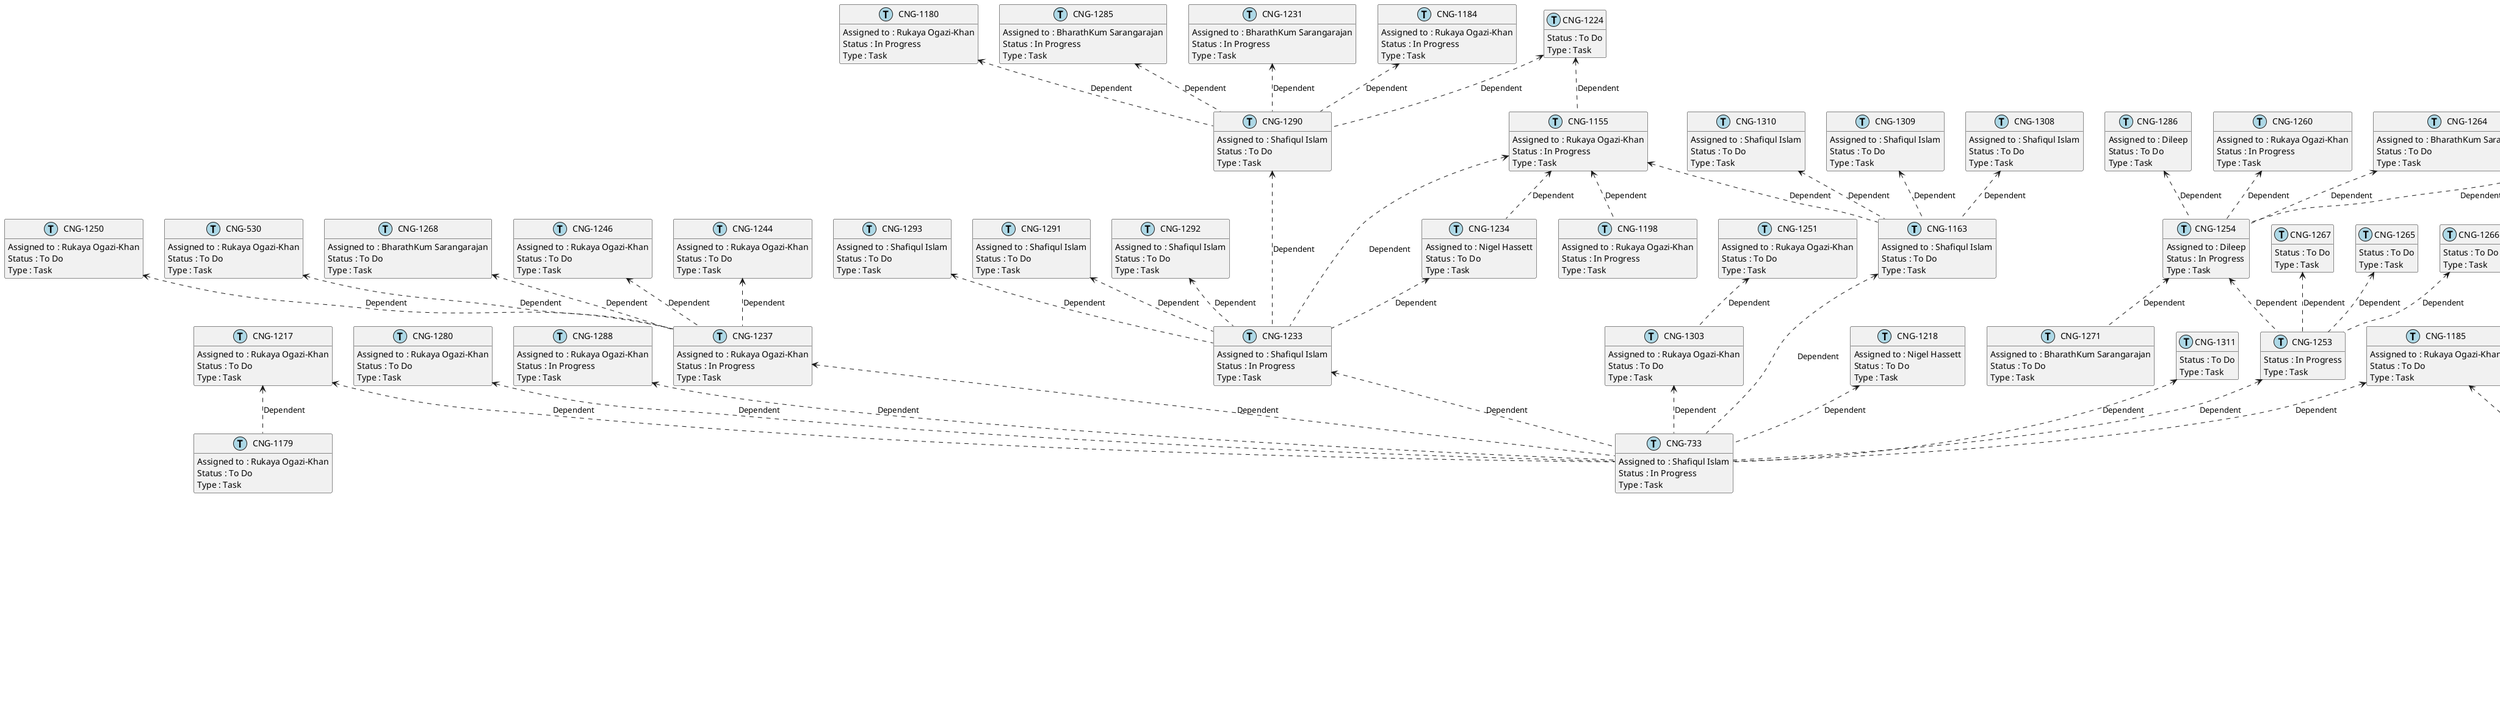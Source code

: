 @startuml
'https://plantuml.com/class-diagram

' GENERATE CLASS DIAGRAM ===========
' Generated at    : Thu Apr 18 10:28:35 CEST 2024

hide empty members

legend
Jira Ticket Status
----
(QA) : 11
(To Do) : 84
(Dev Review) : 7
(Build) : 1
(UAT) : 13
(In Progress) : 43
(In System Test) : 2
(Design Review) : 6
----
Jira Ticket Types
----
(Task) : 95
(Work Request) : 1
(Bug) : 2
(Sub-task) : 29
(Story) : 40
end legend


' Tickets =======
class "CNG-1163" << (T,lightblue) >> {
  Assigned to : Shafiqul Islam
  Status : To Do
  Type : Task
}

class "CNG-1285" << (T,lightblue) >> {
  Assigned to : BharathKum Sarangarajan
  Status : In Progress
  Type : Task
}

class "CNG-1280" << (T,lightblue) >> {
  Assigned to : Rukaya Ogazi-Khan
  Status : To Do
  Type : Task
}

class "CNG-50" << (S,lightgreen) >> {
  Assigned to : Sushant Khandelwal
  Status : In Progress
  Type : Story
}

class "CNG-55" << (S,lightgreen) >> {
  Assigned to : Shafiqul Islam
  Status : To Do
  Type : Story
}

class "CNG-815" << (S,lightblue) >> {
  Status : To Do
  Type : Sub-task
}

class "CNG-814" << (S,lightblue) >> {
  Status : In Progress
  Type : Sub-task
}

class "CNG-935" << (S,lightgreen) >> {
  Status : To Do
  Type : Story
}

class "CNG-57" << (S,lightgreen) >> {
  Assigned to : Sulafa Malik
  Status : UAT
  Type : Story
}

class "CNG-1327" << (T,lightblue) >> {
  Assigned to : Rukaya Ogazi-Khan
  Status : Dev Review
  Type : Task
}

class "CNG-530" << (T,lightblue) >> {
  Assigned to : Rukaya Ogazi-Khan
  Status : To Do
  Type : Task
}

class "CNG-376" << (S,lightgreen) >> {
  Assigned to : Stephy Aniyan
  Status : QA
  Type : Story
}

class "CNG-257" << (S,lightgreen) >> {
  Assigned to : Sulafa Malik
  Status : UAT
  Type : Story
}

class "CNG-1048" << (S,lightgreen) >> {
  Assigned to : Jon Funnell
  Status : To Do
  Type : Story
}

class "CNG-531" << (T,lightblue) >> {
  Assigned to : Anand Dixit
  Status : To Do
  Type : Task
}

class "CNG-377" << (S,lightgreen) >> {
  Assigned to : Abinaya Arumugasamy
  Status : Dev Review
  Type : Story
}

class "CNG-1049" << (S,lightgreen) >> {
  Assigned to : Anand Jajoo
  Status : To Do
  Type : Story
}

class "CNG-1288" << (T,lightblue) >> {
  Assigned to : Rukaya Ogazi-Khan
  Status : In Progress
  Type : Task
}

class "CNG-1046" << (S,lightgreen) >> {
  Status : To Do
  Type : Story
}

class "CNG-533" << (T,lightblue) >> {
  Assigned to : Anand Dixit
  Status : In Progress
  Type : Task
}

class "CNG-1047" << (S,lightgreen) >> {
  Status : To Do
  Type : Story
}

class "CNG-1044" << (S,lightblue) >> {
  Assigned to : Sushant Khandelwal
  Status : In Progress
  Type : Sub-task
}

class "CNG-1286" << (T,lightblue) >> {
  Assigned to : Dileep
  Status : To Do
  Type : Task
}

class "CNG-1045" << (S,lightgreen) >> {
  Status : To Do
  Type : Story
}

class "CNG-1293" << (T,lightblue) >> {
  Assigned to : Shafiqul Islam
  Status : To Do
  Type : Task
}

class "CNG-1173" << (S,lightblue) >> {
  Status : To Do
  Type : Sub-task
}

class "CNG-391" << (S,lightgreen) >> {
  Assigned to : Abinaya Arumugasamy
  Status : Design Review
  Type : Story
}

class "CNG-394" << (T,lightblue) >> {
  Assigned to : Merin Joseph
  Status : QA
  Type : Task
}

class "CNG-1291" << (T,lightblue) >> {
  Assigned to : Shafiqul Islam
  Status : To Do
  Type : Task
}

class "CNG-393" << (S,lightgreen) >> {
  Assigned to : Deepak Ingwale
  Status : In Progress
  Type : Story
}

class "CNG-1292" << (T,lightblue) >> {
  Assigned to : Shafiqul Islam
  Status : To Do
  Type : Task
}

class "CNG-1050" << (S,lightgreen) >> {
  Status : To Do
  Type : Story
}

class "CNG-670" << (S,lightblue) >> {
  Assigned to : Merin Joseph
  Status : To Do
  Type : Sub-task
}

class "CNG-395" << (T,lightblue) >> {
  Assigned to : Merin Joseph
  Status : QA
  Type : Task
}

class "CNG-1290" << (T,lightblue) >> {
  Assigned to : Shafiqul Islam
  Status : To Do
  Type : Task
}

class "CNG-824" << (T,lightblue) >> {
  Status : In Progress
  Type : Task
}

class "CNG-65" << (S,lightgreen) >> {
  Assigned to : Sulafa Malik
  Status : UAT
  Type : Story
}

class "CNG-944" << (W,lightblue) >> {
  Assigned to : Scott Nimmo
  Status : To Do
  Type : Work Request
}

class "CNG-66" << (S,lightgreen) >> {
  Assigned to : Sulafa Malik
  Status : UAT
  Type : Story
}

class "CNG-826" << (T,lightblue) >> {
  Assigned to : Merin Joseph
  Status : To Do
  Type : Task
}

class "CNG-67" << (S,lightgreen) >> {
  Assigned to : Jon Funnell
  Status : To Do
  Type : Story
}

class "CNG-68" << (S,lightgreen) >> {
  Assigned to : Anand Jajoo
  Status : To Do
  Type : Story
}

class "CNG-825" << (T,lightblue) >> {
  Status : To Do
  Type : Task
}

class "CNG-949" << (T,lightblue) >> {
  Status : To Do
  Type : Task
}

class "CNG-707" << (S,lightgreen) >> {
  Assigned to : Deepak Ingwale
  Status : To Do
  Type : Story
}

class "CNG-69" << (S,lightgreen) >> {
  Assigned to : Sulafa Malik
  Status : UAT
  Type : Story
}

class "CNG-1217" << (T,lightblue) >> {
  Assigned to : Rukaya Ogazi-Khan
  Status : To Do
  Type : Task
}

class "CNG-1218" << (T,lightblue) >> {
  Assigned to : Nigel Hassett
  Status : To Do
  Type : Task
}

class "CNG-708" << (B,red) >> {
  Assigned to : Amreen Fathima
  Status : In System Test
  Type : Bug
}

class "CNG-387" << (S,lightgreen) >> {
  Assigned to : Sulafa Malik
  Status : UAT
  Type : Story
}

class "CNG-785" << (T,lightblue) >> {
  Assigned to : BharathKum Sarangarajan
  Status : In Progress
  Type : Task
}

class "CNG-1179" << (T,lightblue) >> {
  Assigned to : Rukaya Ogazi-Khan
  Status : To Do
  Type : Task
}

class "CNG-786" << (T,lightblue) >> {
  Status : To Do
  Type : Task
}

class "CNG-940" << (S,lightblue) >> {
  Status : To Do
  Type : Sub-task
}

class "CNG-269" << (S,lightgreen) >> {
  Assigned to : Abdul Kader Nabil
  Status : Dev Review
  Type : Story
}

class "CNG-667" << (S,lightblue) >> {
  Status : In Progress
  Type : Sub-task
}

class "CNG-1260" << (T,lightblue) >> {
  Assigned to : Rukaya Ogazi-Khan
  Status : In Progress
  Type : Task
}

class "CNG-30" << (S,lightgreen) >> {
  Assigned to : Sulafa Malik
  Status : UAT
  Type : Story
}

class "CNG-999" << (T,lightblue) >> {
  Assigned to : Amreen Fathima
  Status : QA
  Type : Task
}

class "CNG-1309" << (T,lightblue) >> {
  Assigned to : Shafiqul Islam
  Status : To Do
  Type : Task
}

class "CNG-916" << (B,red) >> {
  Assigned to : Stephy Aniyan
  Status : In System Test
  Type : Bug
}

class "CNG-1308" << (T,lightblue) >> {
  Assigned to : Shafiqul Islam
  Status : To Do
  Type : Task
}

class "CNG-37" << (S,lightgreen) >> {
  Assigned to : Sulafa Malik
  Status : UAT
  Type : Story
}

class "CNG-1303" << (T,lightblue) >> {
  Assigned to : Rukaya Ogazi-Khan
  Status : To Do
  Type : Task
}

class "CNG-596" << (S,lightblue) >> {
  Assigned to : Anand Dixit
  Status : In Progress
  Type : Sub-task
}

class "CNG-1268" << (T,lightblue) >> {
  Assigned to : BharathKum Sarangarajan
  Status : To Do
  Type : Task
}

class "CNG-1266" << (T,lightblue) >> {
  Status : To Do
  Type : Task
}

class "CNG-874" << (T,lightblue) >> {
  Assigned to : Abdul Kader Nabil
  Status : In Progress
  Type : Task
}

class "CNG-1267" << (T,lightblue) >> {
  Status : To Do
  Type : Task
}

class "CNG-1264" << (T,lightblue) >> {
  Assigned to : BharathKum Sarangarajan
  Status : To Do
  Type : Task
}

class "CNG-1265" << (T,lightblue) >> {
  Status : To Do
  Type : Task
}

class "CNG-1271" << (T,lightblue) >> {
  Assigned to : BharathKum Sarangarajan
  Status : To Do
  Type : Task
}

class "CNG-804" << (S,lightblue) >> {
  Assigned to : Jon Funnell
  Status : To Do
  Type : Sub-task
}

class "CNG-924" << (T,lightblue) >> {
  Status : To Do
  Type : Task
}

class "CNG-46" << (S,lightgreen) >> {
  Assigned to : Sulafa Malik
  Status : UAT
  Type : Story
}

class "CNG-807" << (T,lightblue) >> {
  Assigned to : Amreen Fathima
  Status : In Progress
  Type : Task
}

class "CNG-928" << (T,lightblue) >> {
  Status : To Do
  Type : Task
}

class "CNG-760" << (T,lightblue) >> {
  Assigned to : Shafiqul Islam
  Status : In Progress
  Type : Task
}

class "CNG-485" << (S,lightgreen) >> {
  Assigned to : Sulafa Malik
  Status : UAT
  Type : Story
}

class "CNG-1310" << (T,lightblue) >> {
  Assigned to : Shafiqul Islam
  Status : To Do
  Type : Task
}

class "CNG-644" << (S,lightblue) >> {
  Assigned to : Anand Dixit
  Status : Build
  Type : Sub-task
}

class "CNG-369" << (S,lightgreen) >> {
  Assigned to : Stephy Aniyan
  Status : QA
  Type : Story
}

class "CNG-1277" << (T,lightblue) >> {
  Assigned to : Deepak Ingwale
  Status : To Do
  Type : Task
}

class "CNG-1311" << (T,lightblue) >> {
  Status : To Do
  Type : Task
}

class "CNG-1278" << (T,lightblue) >> {
  Assigned to : Deepak Ingwale
  Status : To Do
  Type : Task
}

class "CNG-645" << (T,lightblue) >> {
  Assigned to : Jayanth Vignesh
  Status : In Progress
  Type : Task
}

class "CNG-1155" << (T,lightblue) >> {
  Assigned to : Rukaya Ogazi-Khan
  Status : In Progress
  Type : Task
}

class "CNG-1362" << (T,lightblue) >> {
  Status : To Do
  Type : Task
}

class "CNG-1084" << (T,lightblue) >> {
  Status : To Do
  Type : Task
}

class "CNG-1085" << (T,lightblue) >> {
  Status : To Do
  Type : Task
}

class "CNG-1082" << (T,lightblue) >> {
  Status : To Do
  Type : Task
}

class "CNG-1083" << (T,lightblue) >> {
  Status : To Do
  Type : Task
}

class "CNG-1080" << (T,lightblue) >> {
  Status : To Do
  Type : Task
}

class "CNG-339" << (T,lightblue) >> {
  Assigned to : Abinaya Arumugasamy
  Status : Dev Review
  Type : Task
}

class "CNG-737" << (T,lightblue) >> {
  Status : To Do
  Type : Task
}

class "CNG-1008" << (T,lightblue) >> {
  Status : To Do
  Type : Task
}

class "CNG-1369" << (T,lightblue) >> {
  Assigned to : Deepak Ingwale
  Status : In Progress
  Type : Task
}

class "CNG-210" << (S,lightgreen) >> {
  Assigned to : Sulafa Malik
  Status : UAT
  Type : Story
}

class "CNG-730" << (S,lightblue) >> {
  Assigned to : Sulafa Malik
  Status : To Do
  Type : Sub-task
}

class "CNG-1367" << (T,lightblue) >> {
  Assigned to : Rukaya Ogazi-Khan
  Status : To Do
  Type : Task
}

class "CNG-1246" << (T,lightblue) >> {
  Assigned to : Rukaya Ogazi-Khan
  Status : To Do
  Type : Task
}

class "CNG-333" << (T,lightblue) >> {
  Assigned to : BharathKum Sarangarajan
  Status : In Progress
  Type : Task
}

class "CNG-1368" << (T,lightblue) >> {
  Assigned to : Surya Prakash Bhallamudi
  Status : To Do
  Type : Task
}

class "CNG-732" << (S,lightblue) >> {
  Assigned to : Anand Dixit
  Status : In Progress
  Type : Sub-task
}

class "CNG-974" << (T,lightblue) >> {
  Assigned to : Pragya Singhal
  Status : To Do
  Type : Task
}

class "CNG-1244" << (T,lightblue) >> {
  Assigned to : Rukaya Ogazi-Khan
  Status : To Do
  Type : Task
}

class "CNG-214" << (S,lightgreen) >> {
  Assigned to : Narayana Golla
  Status : In Progress
  Type : Story
}

class "CNG-731" << (S,lightblue) >> {
  Status : To Do
  Type : Sub-task
}

class "CNG-1366" << (T,lightblue) >> {
  Assigned to : Deepak Ingwale
  Status : In Progress
  Type : Task
}

class "CNG-217" << (S,lightgreen) >> {
  Assigned to : Sulafa Malik
  Status : UAT
  Type : Story
}

class "CNG-733" << (T,lightblue) >> {
  Assigned to : Shafiqul Islam
  Status : In Progress
  Type : Task
}

class "CNG-1001" << (T,lightblue) >> {
  Status : To Do
  Type : Task
}

class "CNG-1372" << (T,lightblue) >> {
  Assigned to : Narayana Golla
  Status : In Progress
  Type : Task
}

class "CNG-1251" << (T,lightblue) >> {
  Assigned to : Rukaya Ogazi-Khan
  Status : To Do
  Type : Task
}

class "CNG-590" << (S,lightblue) >> {
  Assigned to : Shafiqul Islam
  Status : To Do
  Type : Sub-task
}

class "CNG-1370" << (T,lightblue) >> {
  Assigned to : Deepak Ingwale
  Status : Design Review
  Type : Task
}

class "CNG-1371" << (T,lightblue) >> {
  Assigned to : Deepak Ingwale
  Status : To Do
  Type : Task
}

class "CNG-1250" << (T,lightblue) >> {
  Assigned to : Rukaya Ogazi-Khan
  Status : To Do
  Type : Task
}

class "CNG-592" << (S,lightblue) >> {
  Assigned to : Anand Dixit
  Status : To Do
  Type : Sub-task
}

class "CNG-908" << (T,lightblue) >> {
  Assigned to : BharathKum Sarangarajan
  Status : In Progress
  Type : Task
}

class "CNG-902" << (T,lightblue) >> {
  Assigned to : Rukaya Ogazi-Khan
  Status : To Do
  Type : Task
}

class "CNG-508" << (T,lightblue) >> {
  Assigned to : Rukaya Ogazi-Khan
  Status : To Do
  Type : Task
}

class "CNG-629" << (T,lightblue) >> {
  Assigned to : Sushant Khandelwal
  Status : Dev Review
  Type : Task
}

class "CNG-28" << (S,lightgreen) >> {
  Assigned to : Sulafa Malik
  Status : UAT
  Type : Story
}

class "CNG-620" << (T,lightblue) >> {
  Assigned to : Sushant Khandelwal
  Status : Design Review
  Type : Task
}

class "CNG-589" << (S,lightblue) >> {
  Assigned to : Shafiqul Islam
  Status : In Progress
  Type : Sub-task
}

class "CNG-1256" << (T,lightblue) >> {
  Assigned to : Rukaya Ogazi-Khan
  Status : In Progress
  Type : Task
}

class "CNG-1377" << (T,lightblue) >> {
  Status : To Do
  Type : Task
}

class "CNG-624" << (T,lightblue) >> {
  Assigned to : Anand Dixit
  Status : To Do
  Type : Task
}

class "CNG-1253" << (T,lightblue) >> {
  Status : In Progress
  Type : Task
}

class "CNG-1374" << (T,lightblue) >> {
  Assigned to : Rukaya Ogazi-Khan
  Status : To Do
  Type : Task
}

class "CNG-1254" << (T,lightblue) >> {
  Assigned to : Dileep
  Status : In Progress
  Type : Task
}

class "CNG-1185" << (T,lightblue) >> {
  Assigned to : Rukaya Ogazi-Khan
  Status : To Do
  Type : Task
}

class "CNG-1186" << (T,lightblue) >> {
  Assigned to : Shafiqul Islam
  Status : In Progress
  Type : Task
}

class "CNG-1184" << (T,lightblue) >> {
  Assigned to : Rukaya Ogazi-Khan
  Status : In Progress
  Type : Task
}

class "CNG-560" << (S,lightblue) >> {
  Status : To Do
  Type : Sub-task
}

class "CNG-1180" << (T,lightblue) >> {
  Assigned to : Rukaya Ogazi-Khan
  Status : In Progress
  Type : Task
}

class "CNG-70" << (S,lightgreen) >> {
  Assigned to : Sushant Khandelwal
  Status : In Progress
  Type : Story
}

class "CNG-73" << (S,lightgreen) >> {
  Assigned to : Sushant Khandelwal
  Status : Design Review
  Type : Story
}

class "CNG-559" << (S,lightblue) >> {
  Assigned to : Sulafa Malik
  Status : To Do
  Type : Sub-task
}

class "CNG-78" << (S,lightgreen) >> {
  Assigned to : Stephy Aniyan
  Status : QA
  Type : Story
}

class "CNG-79" << (S,lightgreen) >> {
  Assigned to : Stephy Aniyan
  Status : QA
  Type : Story
}

class "CNG-1107" << (T,lightblue) >> {
  Assigned to : Paolo Brunasti
  Status : Design Review
  Type : Task
}

class "CNG-1224" << (T,lightblue) >> {
  Status : To Do
  Type : Task
}

class "CNG-556" << (S,lightblue) >> {
  Assigned to : Shafiqul Islam
  Status : Dev Review
  Type : Sub-task
}

class "CNG-952" << (T,lightblue) >> {
  Status : To Do
  Type : Task
}

class "CNG-558" << (S,lightblue) >> {
  Status : To Do
  Type : Sub-task
}

class "CNG-557" << (S,lightblue) >> {
  Assigned to : Shafiqul Islam
  Status : In Progress
  Type : Sub-task
}

class "CNG-81" << (S,lightgreen) >> {
  Assigned to : Stephy Aniyan
  Status : QA
  Type : Story
}

class "CNG-82" << (S,lightgreen) >> {
  Assigned to : Sushant Khandelwal
  Status : In Progress
  Type : Story
}

class "CNG-84" << (S,lightgreen) >> {
  Assigned to : Stephy Aniyan
  Status : QA
  Type : Story
}

class "CNG-604" << (T,lightblue) >> {
  Assigned to : Anand Dixit
  Status : Dev Review
  Type : Task
}

class "CNG-725" << (S,lightblue) >> {
  Assigned to : Merin Joseph
  Status : In Progress
  Type : Sub-task
}

class "CNG-87" << (S,lightgreen) >> {
  Assigned to : Deepak Ingwale
  Status : Design Review
  Type : Story
}

class "CNG-724" << (S,lightblue) >> {
  Status : In Progress
  Type : Sub-task
}

class "CNG-727" << (S,lightblue) >> {
  Status : In Progress
  Type : Sub-task
}

class "CNG-726" << (S,lightblue) >> {
  Assigned to : Abinaya Arumugasamy
  Status : To Do
  Type : Sub-task
}

class "CNG-729" << (S,lightblue) >> {
  Status : QA
  Type : Sub-task
}

class "CNG-728" << (S,lightblue) >> {
  Status : To Do
  Type : Sub-task
}

class "CNG-1237" << (T,lightblue) >> {
  Assigned to : Rukaya Ogazi-Khan
  Status : In Progress
  Type : Task
}

class "CNG-961" << (S,lightblue) >> {
  Assigned to : Anand Jajoo
  Status : In Progress
  Type : Sub-task
}

class "CNG-1233" << (T,lightblue) >> {
  Assigned to : Shafiqul Islam
  Status : In Progress
  Type : Task
}

class "CNG-1234" << (T,lightblue) >> {
  Assigned to : Nigel Hassett
  Status : To Do
  Type : Task
}

class "CNG-723" << (T,lightblue) >> {
  Status : To Do
  Type : Task
}

class "CNG-1198" << (T,lightblue) >> {
  Assigned to : Rukaya Ogazi-Khan
  Status : In Progress
  Type : Task
}

class "CNG-1231" << (T,lightblue) >> {
  Assigned to : BharathKum Sarangarajan
  Status : In Progress
  Type : Task
}

class "CNG-689" << (S,lightblue) >> {
  Status : QA
  Type : Sub-task
}



' Links =======
"CNG-1327" <.. "CNG-961" : Dependent
"CNG-530" <.. "CNG-1237" : Dependent
"CNG-533" <.. "CNG-732" : Dependent
"CNG-670" <.. "CNG-533" : Dependent
"CNG-1217" <.. "CNG-1179" : Dependent
"CNG-1217" <.. "CNG-733" : Dependent
"CNG-1218" <.. "CNG-733" : Dependent
"CNG-785" <.. "CNG-814" : Dependent
"CNG-786" <.. "CNG-815" : Dependent
"CNG-999" <.. "CNG-81" : Dependent
"CNG-999" <.. "CNG-79" : Dependent
"CNG-999" <.. "CNG-393" : Dependent
"CNG-1309" <.. "CNG-1163" : Dependent
"CNG-1308" <.. "CNG-1163" : Dependent
"CNG-1303" <.. "CNG-733" : Dependent
"CNG-874" <.. "CNG-79" : Dependent
"CNG-874" <.. "CNG-81" : Dependent
"CNG-760" <.. "CNG-1008" : Dependent
"CNG-1310" <.. "CNG-1163" : Dependent
"CNG-644" <.. "CNG-393" : Dependent
"CNG-1311" <.. "CNG-733" : Dependent
"CNG-645" <.. "CNG-79" : Dependent
"CNG-645" <.. "CNG-81" : Dependent
"CNG-339" <.. "CNG-393" : Dependent
"CNG-210" <.. "CNG-393" : Dependent
"CNG-333" <.. "CNG-68" : Dependent
"CNG-214" <.. "CNG-393" : Dependent
"CNG-217" <.. "CNG-393" : Dependent
"CNG-559" <.. "CNG-560" : Dependent
"CNG-556" <.. "CNG-557" : Dependent
"CNG-557" <.. "CNG-558" : Dependent
"CNG-689" <.. "CNG-533" : Dependent
"CNG-935" <.. "CNG-393" : Dependent
"CNG-824" <.. "CNG-558" : Dependent
"CNG-944" <.. "CNG-961" : Dependent
"CNG-826" <.. "CNG-395" : Dependent
"CNG-826" <.. "CNG-667" : Dependent
"CNG-825" <.. "CNG-558" : Dependent
"CNG-949" <.. "CNG-558" : Dependent
"CNG-707" <.. "CNG-393" : Dependent
"CNG-708" <.. "CNG-79" : Dependent
"CNG-708" <.. "CNG-81" : Dependent
"CNG-940" <.. "CNG-592" : Dependent
"CNG-916" <.. "CNG-557" : Dependent
"CNG-804" <.. "CNG-67" : Dependent
"CNG-924" <.. "CNG-558" : Dependent
"CNG-807" <.. "CNG-558" : Dependent
"CNG-928" <.. "CNG-558" : Dependent
"CNG-737" <.. "CNG-723" : Dependent
"CNG-730" <.. "CNG-760" : Dependent
"CNG-974" <.. "CNG-961" : Dependent
"CNG-731" <.. "CNG-760" : Dependent
"CNG-508" <.. "CNG-726" : Dependent
"CNG-629" <.. "CNG-67" : Dependent
"CNG-620" <.. "CNG-604" : Dependent
"CNG-624" <.. "CNG-531" : Dependent
"CNG-952" <.. "CNG-724" : Dependent
"CNG-725" <.. "CNG-727" : Dependent
"CNG-727" <.. "CNG-760" : Dependent
"CNG-726" <.. "CNG-728" : Dependent
"CNG-729" <.. "CNG-760" : Dependent
"CNG-728" <.. "CNG-760" : Dependent
"CNG-723" <.. "CNG-73" : Dependent
"CNG-55" <.. "CNG-393" : Dependent
"CNG-57" <.. "CNG-79" : Dependent
"CNG-57" <.. "CNG-81" : Dependent
"CNG-57" <.. "CNG-393" : Dependent
"CNG-65" <.. "CNG-393" : Dependent
"CNG-66" <.. "CNG-393" : Dependent
"CNG-69" <.. "CNG-67" : Dependent
"CNG-46" <.. "CNG-67" : Dependent
"CNG-908" <.. "CNG-902" : Dependent
"CNG-908" <.. "CNG-556" : Dependent
"CNG-1185" <.. "CNG-733" : Dependent
"CNG-1185" <.. "CNG-1173" : Dependent
"CNG-1186" <.. "CNG-1173" : Dependent
"CNG-1184" <.. "CNG-1290" : Dependent
"CNG-1180" <.. "CNG-1290" : Dependent
"CNG-1163" <.. "CNG-733" : Dependent
"CNG-1285" <.. "CNG-1290" : Dependent
"CNG-1280" <.. "CNG-733" : Dependent
"CNG-376" <.. "CNG-79" : Dependent
"CNG-376" <.. "CNG-81" : Dependent
"CNG-257" <.. "CNG-393" : Dependent
"CNG-1048" <.. "CNG-68" : Dependent
"CNG-377" <.. "CNG-393" : Dependent
"CNG-1049" <.. "CNG-68" : Dependent
"CNG-1288" <.. "CNG-733" : Dependent
"CNG-1046" <.. "CNG-68" : Dependent
"CNG-1047" <.. "CNG-68" : Dependent
"CNG-1044" <.. "CNG-557" : Dependent
"CNG-1286" <.. "CNG-1254" : Dependent
"CNG-1045" <.. "CNG-68" : Dependent
"CNG-1293" <.. "CNG-1233" : Dependent
"CNG-391" <.. "CNG-393" : Dependent
"CNG-394" <.. "CNG-73" : Dependent
"CNG-1291" <.. "CNG-1233" : Dependent
"CNG-1292" <.. "CNG-1233" : Dependent
"CNG-1050" <.. "CNG-68" : Dependent
"CNG-1290" <.. "CNG-1233" : Dependent
"CNG-387" <.. "CNG-67" : Dependent
"CNG-269" <.. "CNG-596" : Dependent
"CNG-269" <.. "CNG-393" : Dependent
"CNG-1260" <.. "CNG-1254" : Dependent
"CNG-1268" <.. "CNG-1237" : Dependent
"CNG-1266" <.. "CNG-1253" : Dependent
"CNG-1267" <.. "CNG-1253" : Dependent
"CNG-1264" <.. "CNG-1254" : Dependent
"CNG-1265" <.. "CNG-1253" : Dependent
"CNG-485" <.. "CNG-67" : Dependent
"CNG-369" <.. "CNG-79" : Dependent
"CNG-369" <.. "CNG-81" : Dependent
"CNG-1277" <.. "CNG-557" : Dependent
"CNG-1278" <.. "CNG-557" : Dependent
"CNG-1155" <.. "CNG-1163" : Dependent
"CNG-1155" <.. "CNG-1198" : Dependent
"CNG-1155" <.. "CNG-1233" : Dependent
"CNG-1155" <.. "CNG-1234" : Dependent
"CNG-1362" <.. "CNG-590" : Dependent
"CNG-1369" <.. "CNG-590" : Dependent
"CNG-1367" <.. "CNG-589" : Dependent
"CNG-1246" <.. "CNG-1237" : Dependent
"CNG-1368" <.. "CNG-590" : Dependent
"CNG-1244" <.. "CNG-1237" : Dependent
"CNG-1366" <.. "CNG-589" : Dependent
"CNG-1001" <.. "CNG-961" : Dependent
"CNG-1372" <.. "CNG-589" : Dependent
"CNG-1251" <.. "CNG-1303" : Dependent
"CNG-1370" <.. "CNG-590" : Dependent
"CNG-1371" <.. "CNG-590" : Dependent
"CNG-1250" <.. "CNG-1237" : Dependent
"CNG-1256" <.. "CNG-1254" : Dependent
"CNG-1377" <.. "CNG-1173" : Dependent
"CNG-1374" <.. "CNG-589" : Dependent
"CNG-1253" <.. "CNG-733" : Dependent
"CNG-1254" <.. "CNG-1253" : Dependent
"CNG-1254" <.. "CNG-1271" : Dependent
"CNG-70" <.. "CNG-1080" : Dependent
"CNG-70" <.. "CNG-1082" : Dependent
"CNG-70" <.. "CNG-1083" : Dependent
"CNG-70" <.. "CNG-1084" : Dependent
"CNG-70" <.. "CNG-1085" : Dependent
"CNG-73" <.. "CNG-50" : Dependent
"CNG-73" <.. "CNG-30" : Dependent
"CNG-73" <.. "CNG-28" : Dependent
"CNG-73" <.. "CNG-37" : Dependent
"CNG-78" <.. "CNG-79" : Dependent
"CNG-78" <.. "CNG-81" : Dependent
"CNG-78" <.. "CNG-393" : Dependent
"CNG-1107" <.. "CNG-556" : Dependent
"CNG-1224" <.. "CNG-1155" : Dependent
"CNG-1224" <.. "CNG-1290" : Dependent
"CNG-82" <.. "CNG-393" : Dependent
"CNG-84" <.. "CNG-393" : Dependent
"CNG-87" <.. "CNG-393" : Dependent
"CNG-1237" <.. "CNG-733" : Dependent
"CNG-1233" <.. "CNG-733" : Dependent
"CNG-1234" <.. "CNG-1233" : Dependent
"CNG-1231" <.. "CNG-1290" : Dependent


@enduml
